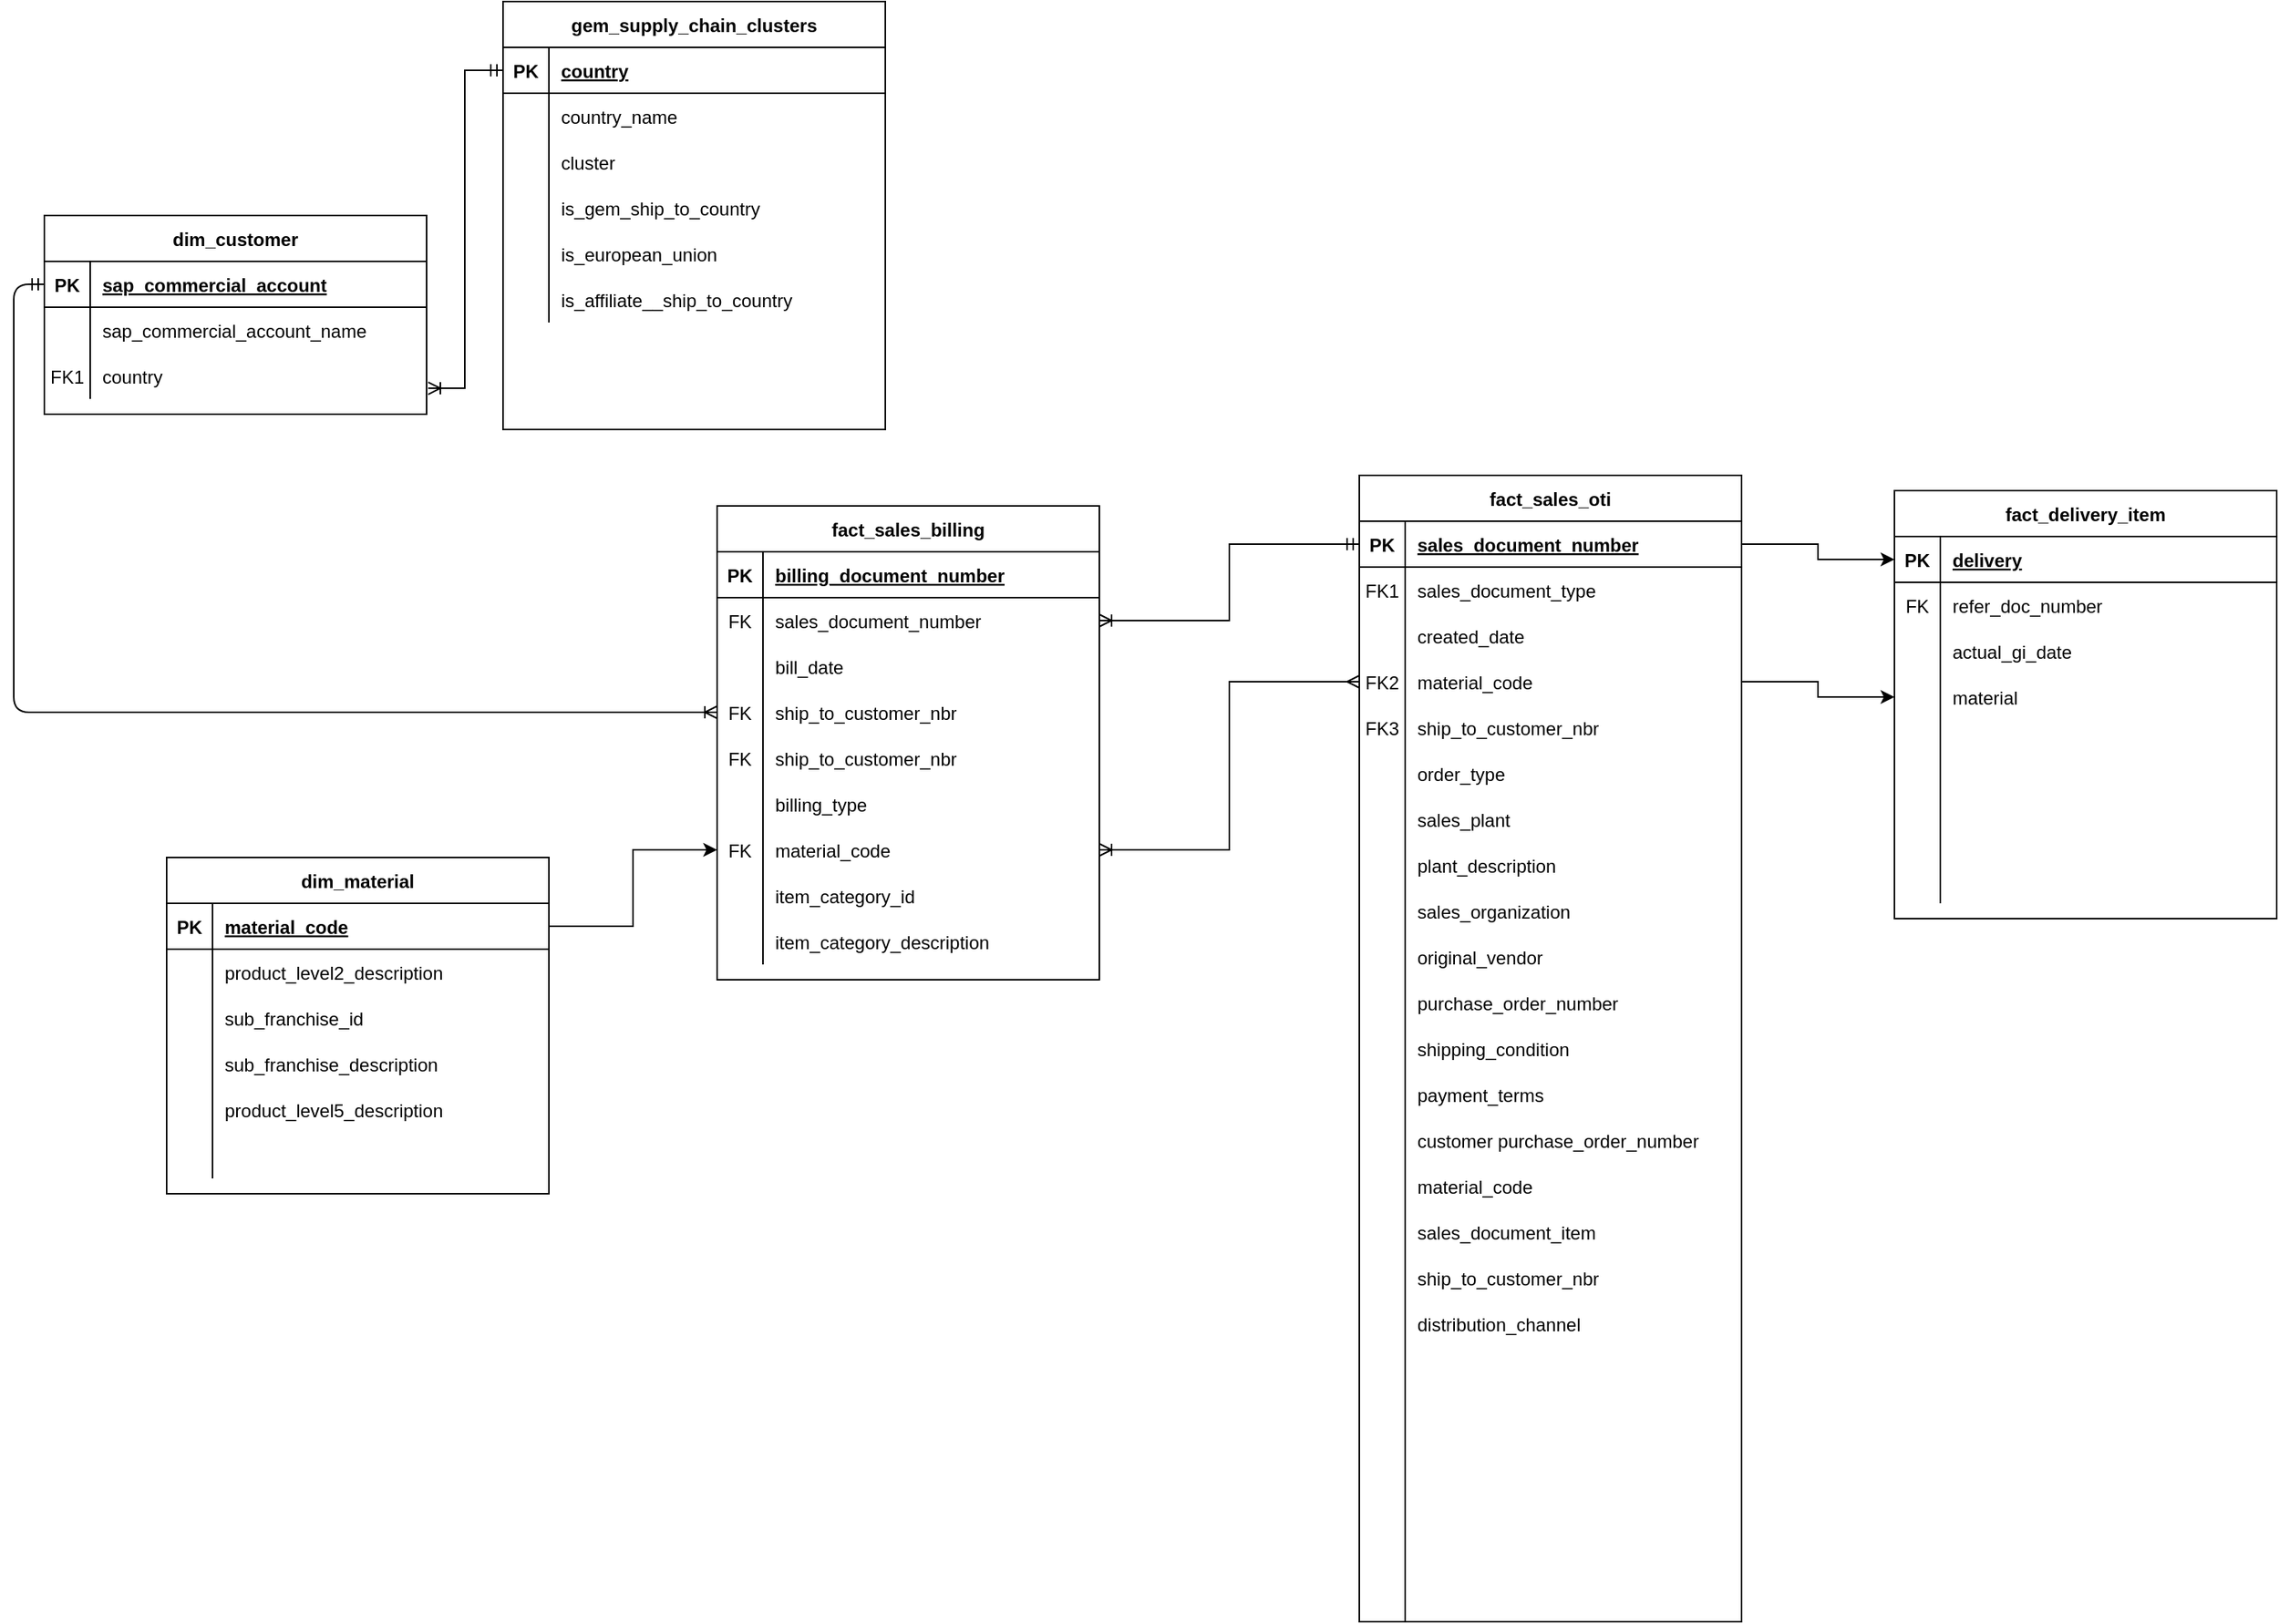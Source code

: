 <mxfile version="24.7.13">
  <diagram id="R2lEEEUBdFMjLlhIrx00" name="Page-1">
    <mxGraphModel dx="1114" dy="725" grid="1" gridSize="10" guides="1" tooltips="1" connect="1" arrows="1" fold="1" page="1" pageScale="1" pageWidth="850" pageHeight="1100" math="0" shadow="0" extFonts="Permanent Marker^https://fonts.googleapis.com/css?family=Permanent+Marker">
      <root>
        <mxCell id="0" />
        <mxCell id="1" parent="0" />
        <mxCell id="C-vyLk0tnHw3VtMMgP7b-2" value="dim_customer" style="shape=table;startSize=30;container=1;collapsible=1;childLayout=tableLayout;fixedRows=1;rowLines=0;fontStyle=1;align=center;resizeLast=1;" parent="1" vertex="1">
          <mxGeometry x="60" y="300" width="250" height="130" as="geometry" />
        </mxCell>
        <mxCell id="C-vyLk0tnHw3VtMMgP7b-3" value="" style="shape=partialRectangle;collapsible=0;dropTarget=0;pointerEvents=0;fillColor=none;points=[[0,0.5],[1,0.5]];portConstraint=eastwest;top=0;left=0;right=0;bottom=1;" parent="C-vyLk0tnHw3VtMMgP7b-2" vertex="1">
          <mxGeometry y="30" width="250" height="30" as="geometry" />
        </mxCell>
        <mxCell id="C-vyLk0tnHw3VtMMgP7b-4" value="PK" style="shape=partialRectangle;overflow=hidden;connectable=0;fillColor=none;top=0;left=0;bottom=0;right=0;fontStyle=1;" parent="C-vyLk0tnHw3VtMMgP7b-3" vertex="1">
          <mxGeometry width="30" height="30" as="geometry">
            <mxRectangle width="30" height="30" as="alternateBounds" />
          </mxGeometry>
        </mxCell>
        <mxCell id="C-vyLk0tnHw3VtMMgP7b-5" value="sap_commercial_account" style="shape=partialRectangle;overflow=hidden;connectable=0;fillColor=none;top=0;left=0;bottom=0;right=0;align=left;spacingLeft=6;fontStyle=5;" parent="C-vyLk0tnHw3VtMMgP7b-3" vertex="1">
          <mxGeometry x="30" width="220" height="30" as="geometry">
            <mxRectangle width="220" height="30" as="alternateBounds" />
          </mxGeometry>
        </mxCell>
        <mxCell id="C-vyLk0tnHw3VtMMgP7b-6" value="" style="shape=partialRectangle;collapsible=0;dropTarget=0;pointerEvents=0;fillColor=none;points=[[0,0.5],[1,0.5]];portConstraint=eastwest;top=0;left=0;right=0;bottom=0;" parent="C-vyLk0tnHw3VtMMgP7b-2" vertex="1">
          <mxGeometry y="60" width="250" height="30" as="geometry" />
        </mxCell>
        <mxCell id="C-vyLk0tnHw3VtMMgP7b-7" value="" style="shape=partialRectangle;overflow=hidden;connectable=0;fillColor=none;top=0;left=0;bottom=0;right=0;" parent="C-vyLk0tnHw3VtMMgP7b-6" vertex="1">
          <mxGeometry width="30" height="30" as="geometry">
            <mxRectangle width="30" height="30" as="alternateBounds" />
          </mxGeometry>
        </mxCell>
        <mxCell id="C-vyLk0tnHw3VtMMgP7b-8" value="sap_commercial_account_name" style="shape=partialRectangle;overflow=hidden;connectable=0;fillColor=none;top=0;left=0;bottom=0;right=0;align=left;spacingLeft=6;" parent="C-vyLk0tnHw3VtMMgP7b-6" vertex="1">
          <mxGeometry x="30" width="220" height="30" as="geometry">
            <mxRectangle width="220" height="30" as="alternateBounds" />
          </mxGeometry>
        </mxCell>
        <mxCell id="C-vyLk0tnHw3VtMMgP7b-9" value="" style="shape=partialRectangle;collapsible=0;dropTarget=0;pointerEvents=0;fillColor=none;points=[[0,0.5],[1,0.5]];portConstraint=eastwest;top=0;left=0;right=0;bottom=0;" parent="C-vyLk0tnHw3VtMMgP7b-2" vertex="1">
          <mxGeometry y="90" width="250" height="30" as="geometry" />
        </mxCell>
        <mxCell id="C-vyLk0tnHw3VtMMgP7b-10" value="FK1" style="shape=partialRectangle;overflow=hidden;connectable=0;fillColor=none;top=0;left=0;bottom=0;right=0;" parent="C-vyLk0tnHw3VtMMgP7b-9" vertex="1">
          <mxGeometry width="30" height="30" as="geometry">
            <mxRectangle width="30" height="30" as="alternateBounds" />
          </mxGeometry>
        </mxCell>
        <mxCell id="C-vyLk0tnHw3VtMMgP7b-11" value="country" style="shape=partialRectangle;overflow=hidden;connectable=0;fillColor=none;top=0;left=0;bottom=0;right=0;align=left;spacingLeft=6;" parent="C-vyLk0tnHw3VtMMgP7b-9" vertex="1">
          <mxGeometry x="30" width="220" height="30" as="geometry">
            <mxRectangle width="220" height="30" as="alternateBounds" />
          </mxGeometry>
        </mxCell>
        <mxCell id="C-vyLk0tnHw3VtMMgP7b-23" value="gem_supply_chain_clusters" style="shape=table;startSize=30;container=1;collapsible=1;childLayout=tableLayout;fixedRows=1;rowLines=0;fontStyle=1;align=center;resizeLast=1;" parent="1" vertex="1">
          <mxGeometry x="360" y="160" width="250" height="280" as="geometry" />
        </mxCell>
        <mxCell id="C-vyLk0tnHw3VtMMgP7b-24" value="" style="shape=partialRectangle;collapsible=0;dropTarget=0;pointerEvents=0;fillColor=none;points=[[0,0.5],[1,0.5]];portConstraint=eastwest;top=0;left=0;right=0;bottom=1;" parent="C-vyLk0tnHw3VtMMgP7b-23" vertex="1">
          <mxGeometry y="30" width="250" height="30" as="geometry" />
        </mxCell>
        <mxCell id="C-vyLk0tnHw3VtMMgP7b-25" value="PK" style="shape=partialRectangle;overflow=hidden;connectable=0;fillColor=none;top=0;left=0;bottom=0;right=0;fontStyle=1;" parent="C-vyLk0tnHw3VtMMgP7b-24" vertex="1">
          <mxGeometry width="30" height="30" as="geometry">
            <mxRectangle width="30" height="30" as="alternateBounds" />
          </mxGeometry>
        </mxCell>
        <mxCell id="C-vyLk0tnHw3VtMMgP7b-26" value="country" style="shape=partialRectangle;overflow=hidden;connectable=0;fillColor=none;top=0;left=0;bottom=0;right=0;align=left;spacingLeft=6;fontStyle=5;" parent="C-vyLk0tnHw3VtMMgP7b-24" vertex="1">
          <mxGeometry x="30" width="220" height="30" as="geometry">
            <mxRectangle width="220" height="30" as="alternateBounds" />
          </mxGeometry>
        </mxCell>
        <mxCell id="C-vyLk0tnHw3VtMMgP7b-27" value="" style="shape=partialRectangle;collapsible=0;dropTarget=0;pointerEvents=0;fillColor=none;points=[[0,0.5],[1,0.5]];portConstraint=eastwest;top=0;left=0;right=0;bottom=0;" parent="C-vyLk0tnHw3VtMMgP7b-23" vertex="1">
          <mxGeometry y="60" width="250" height="30" as="geometry" />
        </mxCell>
        <mxCell id="C-vyLk0tnHw3VtMMgP7b-28" value="" style="shape=partialRectangle;overflow=hidden;connectable=0;fillColor=none;top=0;left=0;bottom=0;right=0;" parent="C-vyLk0tnHw3VtMMgP7b-27" vertex="1">
          <mxGeometry width="30" height="30" as="geometry">
            <mxRectangle width="30" height="30" as="alternateBounds" />
          </mxGeometry>
        </mxCell>
        <mxCell id="C-vyLk0tnHw3VtMMgP7b-29" value="country_name" style="shape=partialRectangle;overflow=hidden;connectable=0;fillColor=none;top=0;left=0;bottom=0;right=0;align=left;spacingLeft=6;" parent="C-vyLk0tnHw3VtMMgP7b-27" vertex="1">
          <mxGeometry x="30" width="220" height="30" as="geometry">
            <mxRectangle width="220" height="30" as="alternateBounds" />
          </mxGeometry>
        </mxCell>
        <mxCell id="rkEQ11tbGj7h7mq9xCQi-39" value="" style="shape=partialRectangle;collapsible=0;dropTarget=0;pointerEvents=0;fillColor=none;points=[[0,0.5],[1,0.5]];portConstraint=eastwest;top=0;left=0;right=0;bottom=0;" parent="C-vyLk0tnHw3VtMMgP7b-23" vertex="1">
          <mxGeometry y="90" width="250" height="30" as="geometry" />
        </mxCell>
        <mxCell id="rkEQ11tbGj7h7mq9xCQi-40" value="" style="shape=partialRectangle;overflow=hidden;connectable=0;fillColor=none;top=0;left=0;bottom=0;right=0;" parent="rkEQ11tbGj7h7mq9xCQi-39" vertex="1">
          <mxGeometry width="30" height="30" as="geometry">
            <mxRectangle width="30" height="30" as="alternateBounds" />
          </mxGeometry>
        </mxCell>
        <mxCell id="rkEQ11tbGj7h7mq9xCQi-41" value="cluster" style="shape=partialRectangle;overflow=hidden;connectable=0;fillColor=none;top=0;left=0;bottom=0;right=0;align=left;spacingLeft=6;" parent="rkEQ11tbGj7h7mq9xCQi-39" vertex="1">
          <mxGeometry x="30" width="220" height="30" as="geometry">
            <mxRectangle width="220" height="30" as="alternateBounds" />
          </mxGeometry>
        </mxCell>
        <mxCell id="rkEQ11tbGj7h7mq9xCQi-42" value="" style="shape=partialRectangle;collapsible=0;dropTarget=0;pointerEvents=0;fillColor=none;points=[[0,0.5],[1,0.5]];portConstraint=eastwest;top=0;left=0;right=0;bottom=0;" parent="C-vyLk0tnHw3VtMMgP7b-23" vertex="1">
          <mxGeometry y="120" width="250" height="30" as="geometry" />
        </mxCell>
        <mxCell id="rkEQ11tbGj7h7mq9xCQi-43" value="" style="shape=partialRectangle;overflow=hidden;connectable=0;fillColor=none;top=0;left=0;bottom=0;right=0;" parent="rkEQ11tbGj7h7mq9xCQi-42" vertex="1">
          <mxGeometry width="30" height="30" as="geometry">
            <mxRectangle width="30" height="30" as="alternateBounds" />
          </mxGeometry>
        </mxCell>
        <mxCell id="rkEQ11tbGj7h7mq9xCQi-44" value="is_gem_ship_to_country" style="shape=partialRectangle;overflow=hidden;connectable=0;fillColor=none;top=0;left=0;bottom=0;right=0;align=left;spacingLeft=6;" parent="rkEQ11tbGj7h7mq9xCQi-42" vertex="1">
          <mxGeometry x="30" width="220" height="30" as="geometry">
            <mxRectangle width="220" height="30" as="alternateBounds" />
          </mxGeometry>
        </mxCell>
        <mxCell id="rkEQ11tbGj7h7mq9xCQi-59" value="" style="shape=partialRectangle;collapsible=0;dropTarget=0;pointerEvents=0;fillColor=none;points=[[0,0.5],[1,0.5]];portConstraint=eastwest;top=0;left=0;right=0;bottom=0;" parent="C-vyLk0tnHw3VtMMgP7b-23" vertex="1">
          <mxGeometry y="150" width="250" height="30" as="geometry" />
        </mxCell>
        <mxCell id="rkEQ11tbGj7h7mq9xCQi-60" value="" style="shape=partialRectangle;overflow=hidden;connectable=0;fillColor=none;top=0;left=0;bottom=0;right=0;" parent="rkEQ11tbGj7h7mq9xCQi-59" vertex="1">
          <mxGeometry width="30" height="30" as="geometry">
            <mxRectangle width="30" height="30" as="alternateBounds" />
          </mxGeometry>
        </mxCell>
        <mxCell id="rkEQ11tbGj7h7mq9xCQi-61" value="is_european_union" style="shape=partialRectangle;overflow=hidden;connectable=0;fillColor=none;top=0;left=0;bottom=0;right=0;align=left;spacingLeft=6;" parent="rkEQ11tbGj7h7mq9xCQi-59" vertex="1">
          <mxGeometry x="30" width="220" height="30" as="geometry">
            <mxRectangle width="220" height="30" as="alternateBounds" />
          </mxGeometry>
        </mxCell>
        <mxCell id="rkEQ11tbGj7h7mq9xCQi-62" value="" style="shape=partialRectangle;collapsible=0;dropTarget=0;pointerEvents=0;fillColor=none;points=[[0,0.5],[1,0.5]];portConstraint=eastwest;top=0;left=0;right=0;bottom=0;" parent="C-vyLk0tnHw3VtMMgP7b-23" vertex="1">
          <mxGeometry y="180" width="250" height="30" as="geometry" />
        </mxCell>
        <mxCell id="rkEQ11tbGj7h7mq9xCQi-63" value="" style="shape=partialRectangle;overflow=hidden;connectable=0;fillColor=none;top=0;left=0;bottom=0;right=0;" parent="rkEQ11tbGj7h7mq9xCQi-62" vertex="1">
          <mxGeometry width="30" height="30" as="geometry">
            <mxRectangle width="30" height="30" as="alternateBounds" />
          </mxGeometry>
        </mxCell>
        <mxCell id="rkEQ11tbGj7h7mq9xCQi-64" value="is_affiliate__ship_to_country" style="shape=partialRectangle;overflow=hidden;connectable=0;fillColor=none;top=0;left=0;bottom=0;right=0;align=left;spacingLeft=6;" parent="rkEQ11tbGj7h7mq9xCQi-62" vertex="1">
          <mxGeometry x="30" width="220" height="30" as="geometry">
            <mxRectangle width="220" height="30" as="alternateBounds" />
          </mxGeometry>
        </mxCell>
        <mxCell id="rkEQ11tbGj7h7mq9xCQi-9" value="fact_sales_oti" style="shape=table;startSize=30;container=1;collapsible=1;childLayout=tableLayout;fixedRows=1;rowLines=0;fontStyle=1;align=center;resizeLast=1;" parent="1" vertex="1">
          <mxGeometry x="920" y="470" width="250" height="750" as="geometry" />
        </mxCell>
        <mxCell id="rkEQ11tbGj7h7mq9xCQi-10" value="" style="shape=partialRectangle;collapsible=0;dropTarget=0;pointerEvents=0;fillColor=none;points=[[0,0.5],[1,0.5]];portConstraint=eastwest;top=0;left=0;right=0;bottom=1;" parent="rkEQ11tbGj7h7mq9xCQi-9" vertex="1">
          <mxGeometry y="30" width="250" height="30" as="geometry" />
        </mxCell>
        <mxCell id="rkEQ11tbGj7h7mq9xCQi-11" value="PK" style="shape=partialRectangle;overflow=hidden;connectable=0;fillColor=none;top=0;left=0;bottom=0;right=0;fontStyle=1;" parent="rkEQ11tbGj7h7mq9xCQi-10" vertex="1">
          <mxGeometry width="30" height="30" as="geometry">
            <mxRectangle width="30" height="30" as="alternateBounds" />
          </mxGeometry>
        </mxCell>
        <mxCell id="rkEQ11tbGj7h7mq9xCQi-12" value="sales_document_number" style="shape=partialRectangle;overflow=hidden;connectable=0;fillColor=none;top=0;left=0;bottom=0;right=0;align=left;spacingLeft=6;fontStyle=5;" parent="rkEQ11tbGj7h7mq9xCQi-10" vertex="1">
          <mxGeometry x="30" width="220" height="30" as="geometry">
            <mxRectangle width="220" height="30" as="alternateBounds" />
          </mxGeometry>
        </mxCell>
        <mxCell id="rkEQ11tbGj7h7mq9xCQi-256" value="" style="shape=partialRectangle;collapsible=0;dropTarget=0;pointerEvents=0;fillColor=none;points=[[0,0.5],[1,0.5]];portConstraint=eastwest;top=0;left=0;right=0;bottom=0;" parent="rkEQ11tbGj7h7mq9xCQi-9" vertex="1">
          <mxGeometry y="60" width="250" height="30" as="geometry" />
        </mxCell>
        <mxCell id="rkEQ11tbGj7h7mq9xCQi-257" value="FK1" style="shape=partialRectangle;overflow=hidden;connectable=0;fillColor=none;top=0;left=0;bottom=0;right=0;" parent="rkEQ11tbGj7h7mq9xCQi-256" vertex="1">
          <mxGeometry width="30" height="30" as="geometry">
            <mxRectangle width="30" height="30" as="alternateBounds" />
          </mxGeometry>
        </mxCell>
        <mxCell id="rkEQ11tbGj7h7mq9xCQi-258" value="sales_document_type" style="shape=partialRectangle;overflow=hidden;connectable=0;fillColor=none;top=0;left=0;bottom=0;right=0;align=left;spacingLeft=6;" parent="rkEQ11tbGj7h7mq9xCQi-256" vertex="1">
          <mxGeometry x="30" width="220" height="30" as="geometry">
            <mxRectangle width="220" height="30" as="alternateBounds" />
          </mxGeometry>
        </mxCell>
        <mxCell id="rkEQ11tbGj7h7mq9xCQi-259" value="" style="shape=partialRectangle;collapsible=0;dropTarget=0;pointerEvents=0;fillColor=none;points=[[0,0.5],[1,0.5]];portConstraint=eastwest;top=0;left=0;right=0;bottom=0;" parent="rkEQ11tbGj7h7mq9xCQi-9" vertex="1">
          <mxGeometry y="90" width="250" height="30" as="geometry" />
        </mxCell>
        <mxCell id="rkEQ11tbGj7h7mq9xCQi-260" value="" style="shape=partialRectangle;overflow=hidden;connectable=0;fillColor=none;top=0;left=0;bottom=0;right=0;" parent="rkEQ11tbGj7h7mq9xCQi-259" vertex="1">
          <mxGeometry width="30" height="30" as="geometry">
            <mxRectangle width="30" height="30" as="alternateBounds" />
          </mxGeometry>
        </mxCell>
        <mxCell id="rkEQ11tbGj7h7mq9xCQi-261" value="created_date" style="shape=partialRectangle;overflow=hidden;connectable=0;fillColor=none;top=0;left=0;bottom=0;right=0;align=left;spacingLeft=6;" parent="rkEQ11tbGj7h7mq9xCQi-259" vertex="1">
          <mxGeometry x="30" width="220" height="30" as="geometry">
            <mxRectangle width="220" height="30" as="alternateBounds" />
          </mxGeometry>
        </mxCell>
        <mxCell id="rkEQ11tbGj7h7mq9xCQi-145" value="" style="shape=partialRectangle;collapsible=0;dropTarget=0;pointerEvents=0;fillColor=none;points=[[0,0.5],[1,0.5]];portConstraint=eastwest;top=0;left=0;right=0;bottom=0;" parent="rkEQ11tbGj7h7mq9xCQi-9" vertex="1">
          <mxGeometry y="120" width="250" height="30" as="geometry" />
        </mxCell>
        <mxCell id="rkEQ11tbGj7h7mq9xCQi-146" value="FK2" style="shape=partialRectangle;overflow=hidden;connectable=0;fillColor=none;top=0;left=0;bottom=0;right=0;" parent="rkEQ11tbGj7h7mq9xCQi-145" vertex="1">
          <mxGeometry width="30" height="30" as="geometry">
            <mxRectangle width="30" height="30" as="alternateBounds" />
          </mxGeometry>
        </mxCell>
        <mxCell id="rkEQ11tbGj7h7mq9xCQi-147" value="material_code" style="shape=partialRectangle;overflow=hidden;connectable=0;fillColor=none;top=0;left=0;bottom=0;right=0;align=left;spacingLeft=6;" parent="rkEQ11tbGj7h7mq9xCQi-145" vertex="1">
          <mxGeometry x="30" width="220" height="30" as="geometry">
            <mxRectangle width="220" height="30" as="alternateBounds" />
          </mxGeometry>
        </mxCell>
        <mxCell id="rkEQ11tbGj7h7mq9xCQi-262" value="" style="shape=partialRectangle;collapsible=0;dropTarget=0;pointerEvents=0;fillColor=none;points=[[0,0.5],[1,0.5]];portConstraint=eastwest;top=0;left=0;right=0;bottom=0;" parent="rkEQ11tbGj7h7mq9xCQi-9" vertex="1">
          <mxGeometry y="150" width="250" height="30" as="geometry" />
        </mxCell>
        <mxCell id="rkEQ11tbGj7h7mq9xCQi-263" value="FK3" style="shape=partialRectangle;overflow=hidden;connectable=0;fillColor=none;top=0;left=0;bottom=0;right=0;" parent="rkEQ11tbGj7h7mq9xCQi-262" vertex="1">
          <mxGeometry width="30" height="30" as="geometry">
            <mxRectangle width="30" height="30" as="alternateBounds" />
          </mxGeometry>
        </mxCell>
        <mxCell id="rkEQ11tbGj7h7mq9xCQi-264" value="ship_to_customer_nbr" style="shape=partialRectangle;overflow=hidden;connectable=0;fillColor=none;top=0;left=0;bottom=0;right=0;align=left;spacingLeft=6;" parent="rkEQ11tbGj7h7mq9xCQi-262" vertex="1">
          <mxGeometry x="30" width="220" height="30" as="geometry">
            <mxRectangle width="220" height="30" as="alternateBounds" />
          </mxGeometry>
        </mxCell>
        <mxCell id="rkEQ11tbGj7h7mq9xCQi-109" value="" style="shape=partialRectangle;collapsible=0;dropTarget=0;pointerEvents=0;fillColor=none;points=[[0,0.5],[1,0.5]];portConstraint=eastwest;top=0;left=0;right=0;bottom=0;" parent="rkEQ11tbGj7h7mq9xCQi-9" vertex="1">
          <mxGeometry y="180" width="250" height="30" as="geometry" />
        </mxCell>
        <mxCell id="rkEQ11tbGj7h7mq9xCQi-110" value="" style="shape=partialRectangle;overflow=hidden;connectable=0;fillColor=none;top=0;left=0;bottom=0;right=0;" parent="rkEQ11tbGj7h7mq9xCQi-109" vertex="1">
          <mxGeometry width="30" height="30" as="geometry">
            <mxRectangle width="30" height="30" as="alternateBounds" />
          </mxGeometry>
        </mxCell>
        <mxCell id="rkEQ11tbGj7h7mq9xCQi-111" value="order_type" style="shape=partialRectangle;overflow=hidden;connectable=0;fillColor=none;top=0;left=0;bottom=0;right=0;align=left;spacingLeft=6;" parent="rkEQ11tbGj7h7mq9xCQi-109" vertex="1">
          <mxGeometry x="30" width="220" height="30" as="geometry">
            <mxRectangle width="220" height="30" as="alternateBounds" />
          </mxGeometry>
        </mxCell>
        <mxCell id="rkEQ11tbGj7h7mq9xCQi-265" value="" style="shape=partialRectangle;collapsible=0;dropTarget=0;pointerEvents=0;fillColor=none;points=[[0,0.5],[1,0.5]];portConstraint=eastwest;top=0;left=0;right=0;bottom=0;" parent="rkEQ11tbGj7h7mq9xCQi-9" vertex="1">
          <mxGeometry y="210" width="250" height="30" as="geometry" />
        </mxCell>
        <mxCell id="rkEQ11tbGj7h7mq9xCQi-266" value="" style="shape=partialRectangle;overflow=hidden;connectable=0;fillColor=none;top=0;left=0;bottom=0;right=0;" parent="rkEQ11tbGj7h7mq9xCQi-265" vertex="1">
          <mxGeometry width="30" height="30" as="geometry">
            <mxRectangle width="30" height="30" as="alternateBounds" />
          </mxGeometry>
        </mxCell>
        <mxCell id="rkEQ11tbGj7h7mq9xCQi-267" value="sales_plant" style="shape=partialRectangle;overflow=hidden;connectable=0;fillColor=none;top=0;left=0;bottom=0;right=0;align=left;spacingLeft=6;" parent="rkEQ11tbGj7h7mq9xCQi-265" vertex="1">
          <mxGeometry x="30" width="220" height="30" as="geometry">
            <mxRectangle width="220" height="30" as="alternateBounds" />
          </mxGeometry>
        </mxCell>
        <mxCell id="rkEQ11tbGj7h7mq9xCQi-268" value="" style="shape=partialRectangle;collapsible=0;dropTarget=0;pointerEvents=0;fillColor=none;points=[[0,0.5],[1,0.5]];portConstraint=eastwest;top=0;left=0;right=0;bottom=0;" parent="rkEQ11tbGj7h7mq9xCQi-9" vertex="1">
          <mxGeometry y="240" width="250" height="30" as="geometry" />
        </mxCell>
        <mxCell id="rkEQ11tbGj7h7mq9xCQi-269" value="" style="shape=partialRectangle;overflow=hidden;connectable=0;fillColor=none;top=0;left=0;bottom=0;right=0;" parent="rkEQ11tbGj7h7mq9xCQi-268" vertex="1">
          <mxGeometry width="30" height="30" as="geometry">
            <mxRectangle width="30" height="30" as="alternateBounds" />
          </mxGeometry>
        </mxCell>
        <mxCell id="rkEQ11tbGj7h7mq9xCQi-270" value="plant_description" style="shape=partialRectangle;overflow=hidden;connectable=0;fillColor=none;top=0;left=0;bottom=0;right=0;align=left;spacingLeft=6;" parent="rkEQ11tbGj7h7mq9xCQi-268" vertex="1">
          <mxGeometry x="30" width="220" height="30" as="geometry">
            <mxRectangle width="220" height="30" as="alternateBounds" />
          </mxGeometry>
        </mxCell>
        <mxCell id="rkEQ11tbGj7h7mq9xCQi-271" value="" style="shape=partialRectangle;collapsible=0;dropTarget=0;pointerEvents=0;fillColor=none;points=[[0,0.5],[1,0.5]];portConstraint=eastwest;top=0;left=0;right=0;bottom=0;" parent="rkEQ11tbGj7h7mq9xCQi-9" vertex="1">
          <mxGeometry y="270" width="250" height="30" as="geometry" />
        </mxCell>
        <mxCell id="rkEQ11tbGj7h7mq9xCQi-272" value="" style="shape=partialRectangle;overflow=hidden;connectable=0;fillColor=none;top=0;left=0;bottom=0;right=0;" parent="rkEQ11tbGj7h7mq9xCQi-271" vertex="1">
          <mxGeometry width="30" height="30" as="geometry">
            <mxRectangle width="30" height="30" as="alternateBounds" />
          </mxGeometry>
        </mxCell>
        <mxCell id="rkEQ11tbGj7h7mq9xCQi-273" value="sales_organization" style="shape=partialRectangle;overflow=hidden;connectable=0;fillColor=none;top=0;left=0;bottom=0;right=0;align=left;spacingLeft=6;" parent="rkEQ11tbGj7h7mq9xCQi-271" vertex="1">
          <mxGeometry x="30" width="220" height="30" as="geometry">
            <mxRectangle width="220" height="30" as="alternateBounds" />
          </mxGeometry>
        </mxCell>
        <mxCell id="rkEQ11tbGj7h7mq9xCQi-13" value="" style="shape=partialRectangle;collapsible=0;dropTarget=0;pointerEvents=0;fillColor=none;points=[[0,0.5],[1,0.5]];portConstraint=eastwest;top=0;left=0;right=0;bottom=0;" parent="rkEQ11tbGj7h7mq9xCQi-9" vertex="1">
          <mxGeometry y="300" width="250" height="30" as="geometry" />
        </mxCell>
        <mxCell id="rkEQ11tbGj7h7mq9xCQi-14" value="" style="shape=partialRectangle;overflow=hidden;connectable=0;fillColor=none;top=0;left=0;bottom=0;right=0;" parent="rkEQ11tbGj7h7mq9xCQi-13" vertex="1">
          <mxGeometry width="30" height="30" as="geometry">
            <mxRectangle width="30" height="30" as="alternateBounds" />
          </mxGeometry>
        </mxCell>
        <mxCell id="rkEQ11tbGj7h7mq9xCQi-15" value="original_vendor" style="shape=partialRectangle;overflow=hidden;connectable=0;fillColor=none;top=0;left=0;bottom=0;right=0;align=left;spacingLeft=6;" parent="rkEQ11tbGj7h7mq9xCQi-13" vertex="1">
          <mxGeometry x="30" width="220" height="30" as="geometry">
            <mxRectangle width="220" height="30" as="alternateBounds" />
          </mxGeometry>
        </mxCell>
        <mxCell id="rkEQ11tbGj7h7mq9xCQi-121" value="" style="shape=partialRectangle;collapsible=0;dropTarget=0;pointerEvents=0;fillColor=none;points=[[0,0.5],[1,0.5]];portConstraint=eastwest;top=0;left=0;right=0;bottom=0;" parent="rkEQ11tbGj7h7mq9xCQi-9" vertex="1">
          <mxGeometry y="330" width="250" height="30" as="geometry" />
        </mxCell>
        <mxCell id="rkEQ11tbGj7h7mq9xCQi-122" value="" style="shape=partialRectangle;overflow=hidden;connectable=0;fillColor=none;top=0;left=0;bottom=0;right=0;" parent="rkEQ11tbGj7h7mq9xCQi-121" vertex="1">
          <mxGeometry width="30" height="30" as="geometry">
            <mxRectangle width="30" height="30" as="alternateBounds" />
          </mxGeometry>
        </mxCell>
        <mxCell id="rkEQ11tbGj7h7mq9xCQi-123" value="purchase_order_number" style="shape=partialRectangle;overflow=hidden;connectable=0;fillColor=none;top=0;left=0;bottom=0;right=0;align=left;spacingLeft=6;" parent="rkEQ11tbGj7h7mq9xCQi-121" vertex="1">
          <mxGeometry x="30" width="220" height="30" as="geometry">
            <mxRectangle width="220" height="30" as="alternateBounds" />
          </mxGeometry>
        </mxCell>
        <mxCell id="rkEQ11tbGj7h7mq9xCQi-154" value="" style="shape=partialRectangle;collapsible=0;dropTarget=0;pointerEvents=0;fillColor=none;points=[[0,0.5],[1,0.5]];portConstraint=eastwest;top=0;left=0;right=0;bottom=0;" parent="rkEQ11tbGj7h7mq9xCQi-9" vertex="1">
          <mxGeometry y="360" width="250" height="30" as="geometry" />
        </mxCell>
        <mxCell id="rkEQ11tbGj7h7mq9xCQi-155" value="" style="shape=partialRectangle;overflow=hidden;connectable=0;fillColor=none;top=0;left=0;bottom=0;right=0;" parent="rkEQ11tbGj7h7mq9xCQi-154" vertex="1">
          <mxGeometry width="30" height="30" as="geometry">
            <mxRectangle width="30" height="30" as="alternateBounds" />
          </mxGeometry>
        </mxCell>
        <mxCell id="rkEQ11tbGj7h7mq9xCQi-156" value="shipping_condition" style="shape=partialRectangle;overflow=hidden;connectable=0;fillColor=none;top=0;left=0;bottom=0;right=0;align=left;spacingLeft=6;" parent="rkEQ11tbGj7h7mq9xCQi-154" vertex="1">
          <mxGeometry x="30" width="220" height="30" as="geometry">
            <mxRectangle width="220" height="30" as="alternateBounds" />
          </mxGeometry>
        </mxCell>
        <mxCell id="rkEQ11tbGj7h7mq9xCQi-124" value="" style="shape=partialRectangle;collapsible=0;dropTarget=0;pointerEvents=0;fillColor=none;points=[[0,0.5],[1,0.5]];portConstraint=eastwest;top=0;left=0;right=0;bottom=0;" parent="rkEQ11tbGj7h7mq9xCQi-9" vertex="1">
          <mxGeometry y="390" width="250" height="30" as="geometry" />
        </mxCell>
        <mxCell id="rkEQ11tbGj7h7mq9xCQi-125" value="" style="shape=partialRectangle;overflow=hidden;connectable=0;fillColor=none;top=0;left=0;bottom=0;right=0;" parent="rkEQ11tbGj7h7mq9xCQi-124" vertex="1">
          <mxGeometry width="30" height="30" as="geometry">
            <mxRectangle width="30" height="30" as="alternateBounds" />
          </mxGeometry>
        </mxCell>
        <mxCell id="rkEQ11tbGj7h7mq9xCQi-126" value="payment_terms" style="shape=partialRectangle;overflow=hidden;connectable=0;fillColor=none;top=0;left=0;bottom=0;right=0;align=left;spacingLeft=6;" parent="rkEQ11tbGj7h7mq9xCQi-124" vertex="1">
          <mxGeometry x="30" width="220" height="30" as="geometry">
            <mxRectangle width="220" height="30" as="alternateBounds" />
          </mxGeometry>
        </mxCell>
        <mxCell id="rkEQ11tbGj7h7mq9xCQi-133" value="" style="shape=partialRectangle;collapsible=0;dropTarget=0;pointerEvents=0;fillColor=none;points=[[0,0.5],[1,0.5]];portConstraint=eastwest;top=0;left=0;right=0;bottom=0;" parent="rkEQ11tbGj7h7mq9xCQi-9" vertex="1">
          <mxGeometry y="420" width="250" height="30" as="geometry" />
        </mxCell>
        <mxCell id="rkEQ11tbGj7h7mq9xCQi-134" value="" style="shape=partialRectangle;overflow=hidden;connectable=0;fillColor=none;top=0;left=0;bottom=0;right=0;" parent="rkEQ11tbGj7h7mq9xCQi-133" vertex="1">
          <mxGeometry width="30" height="30" as="geometry">
            <mxRectangle width="30" height="30" as="alternateBounds" />
          </mxGeometry>
        </mxCell>
        <mxCell id="rkEQ11tbGj7h7mq9xCQi-135" value="customer purchase_order_number" style="shape=partialRectangle;overflow=hidden;connectable=0;fillColor=none;top=0;left=0;bottom=0;right=0;align=left;spacingLeft=6;" parent="rkEQ11tbGj7h7mq9xCQi-133" vertex="1">
          <mxGeometry x="30" width="220" height="30" as="geometry">
            <mxRectangle width="220" height="30" as="alternateBounds" />
          </mxGeometry>
        </mxCell>
        <mxCell id="rkEQ11tbGj7h7mq9xCQi-115" value="" style="shape=partialRectangle;collapsible=0;dropTarget=0;pointerEvents=0;fillColor=none;points=[[0,0.5],[1,0.5]];portConstraint=eastwest;top=0;left=0;right=0;bottom=0;" parent="rkEQ11tbGj7h7mq9xCQi-9" vertex="1">
          <mxGeometry y="450" width="250" height="30" as="geometry" />
        </mxCell>
        <mxCell id="rkEQ11tbGj7h7mq9xCQi-116" value="" style="shape=partialRectangle;overflow=hidden;connectable=0;fillColor=none;top=0;left=0;bottom=0;right=0;" parent="rkEQ11tbGj7h7mq9xCQi-115" vertex="1">
          <mxGeometry width="30" height="30" as="geometry">
            <mxRectangle width="30" height="30" as="alternateBounds" />
          </mxGeometry>
        </mxCell>
        <mxCell id="rkEQ11tbGj7h7mq9xCQi-117" value="material_code" style="shape=partialRectangle;overflow=hidden;connectable=0;fillColor=none;top=0;left=0;bottom=0;right=0;align=left;spacingLeft=6;" parent="rkEQ11tbGj7h7mq9xCQi-115" vertex="1">
          <mxGeometry x="30" width="220" height="30" as="geometry">
            <mxRectangle width="220" height="30" as="alternateBounds" />
          </mxGeometry>
        </mxCell>
        <mxCell id="rkEQ11tbGj7h7mq9xCQi-136" value="" style="shape=partialRectangle;collapsible=0;dropTarget=0;pointerEvents=0;fillColor=none;points=[[0,0.5],[1,0.5]];portConstraint=eastwest;top=0;left=0;right=0;bottom=0;" parent="rkEQ11tbGj7h7mq9xCQi-9" vertex="1">
          <mxGeometry y="480" width="250" height="30" as="geometry" />
        </mxCell>
        <mxCell id="rkEQ11tbGj7h7mq9xCQi-137" value="" style="shape=partialRectangle;overflow=hidden;connectable=0;fillColor=none;top=0;left=0;bottom=0;right=0;" parent="rkEQ11tbGj7h7mq9xCQi-136" vertex="1">
          <mxGeometry width="30" height="30" as="geometry">
            <mxRectangle width="30" height="30" as="alternateBounds" />
          </mxGeometry>
        </mxCell>
        <mxCell id="rkEQ11tbGj7h7mq9xCQi-138" value="sales_document_item" style="shape=partialRectangle;overflow=hidden;connectable=0;fillColor=none;top=0;left=0;bottom=0;right=0;align=left;spacingLeft=6;" parent="rkEQ11tbGj7h7mq9xCQi-136" vertex="1">
          <mxGeometry x="30" width="220" height="30" as="geometry">
            <mxRectangle width="220" height="30" as="alternateBounds" />
          </mxGeometry>
        </mxCell>
        <mxCell id="rkEQ11tbGj7h7mq9xCQi-130" value="" style="shape=partialRectangle;collapsible=0;dropTarget=0;pointerEvents=0;fillColor=none;points=[[0,0.5],[1,0.5]];portConstraint=eastwest;top=0;left=0;right=0;bottom=0;" parent="rkEQ11tbGj7h7mq9xCQi-9" vertex="1">
          <mxGeometry y="510" width="250" height="30" as="geometry" />
        </mxCell>
        <mxCell id="rkEQ11tbGj7h7mq9xCQi-131" value="" style="shape=partialRectangle;overflow=hidden;connectable=0;fillColor=none;top=0;left=0;bottom=0;right=0;" parent="rkEQ11tbGj7h7mq9xCQi-130" vertex="1">
          <mxGeometry width="30" height="30" as="geometry">
            <mxRectangle width="30" height="30" as="alternateBounds" />
          </mxGeometry>
        </mxCell>
        <mxCell id="rkEQ11tbGj7h7mq9xCQi-132" value="ship_to_customer_nbr" style="shape=partialRectangle;overflow=hidden;connectable=0;fillColor=none;top=0;left=0;bottom=0;right=0;align=left;spacingLeft=6;" parent="rkEQ11tbGj7h7mq9xCQi-130" vertex="1">
          <mxGeometry x="30" width="220" height="30" as="geometry">
            <mxRectangle width="220" height="30" as="alternateBounds" />
          </mxGeometry>
        </mxCell>
        <mxCell id="rkEQ11tbGj7h7mq9xCQi-118" value="" style="shape=partialRectangle;collapsible=0;dropTarget=0;pointerEvents=0;fillColor=none;points=[[0,0.5],[1,0.5]];portConstraint=eastwest;top=0;left=0;right=0;bottom=0;" parent="rkEQ11tbGj7h7mq9xCQi-9" vertex="1">
          <mxGeometry y="540" width="250" height="30" as="geometry" />
        </mxCell>
        <mxCell id="rkEQ11tbGj7h7mq9xCQi-119" value="" style="shape=partialRectangle;overflow=hidden;connectable=0;fillColor=none;top=0;left=0;bottom=0;right=0;" parent="rkEQ11tbGj7h7mq9xCQi-118" vertex="1">
          <mxGeometry width="30" height="30" as="geometry">
            <mxRectangle width="30" height="30" as="alternateBounds" />
          </mxGeometry>
        </mxCell>
        <mxCell id="rkEQ11tbGj7h7mq9xCQi-120" value="distribution_channel" style="shape=partialRectangle;overflow=hidden;connectable=0;fillColor=none;top=0;left=0;bottom=0;right=0;align=left;spacingLeft=6;" parent="rkEQ11tbGj7h7mq9xCQi-118" vertex="1">
          <mxGeometry x="30" width="220" height="30" as="geometry">
            <mxRectangle width="220" height="30" as="alternateBounds" />
          </mxGeometry>
        </mxCell>
        <mxCell id="rkEQ11tbGj7h7mq9xCQi-112" value="" style="shape=partialRectangle;collapsible=0;dropTarget=0;pointerEvents=0;fillColor=none;points=[[0,0.5],[1,0.5]];portConstraint=eastwest;top=0;left=0;right=0;bottom=0;" parent="rkEQ11tbGj7h7mq9xCQi-9" vertex="1">
          <mxGeometry y="570" width="250" height="30" as="geometry" />
        </mxCell>
        <mxCell id="rkEQ11tbGj7h7mq9xCQi-113" value="" style="shape=partialRectangle;overflow=hidden;connectable=0;fillColor=none;top=0;left=0;bottom=0;right=0;" parent="rkEQ11tbGj7h7mq9xCQi-112" vertex="1">
          <mxGeometry width="30" height="30" as="geometry">
            <mxRectangle width="30" height="30" as="alternateBounds" />
          </mxGeometry>
        </mxCell>
        <mxCell id="rkEQ11tbGj7h7mq9xCQi-114" value="" style="shape=partialRectangle;overflow=hidden;connectable=0;fillColor=none;top=0;left=0;bottom=0;right=0;align=left;spacingLeft=6;" parent="rkEQ11tbGj7h7mq9xCQi-112" vertex="1">
          <mxGeometry x="30" width="220" height="30" as="geometry">
            <mxRectangle width="220" height="30" as="alternateBounds" />
          </mxGeometry>
        </mxCell>
        <mxCell id="rkEQ11tbGj7h7mq9xCQi-127" value="" style="shape=partialRectangle;collapsible=0;dropTarget=0;pointerEvents=0;fillColor=none;points=[[0,0.5],[1,0.5]];portConstraint=eastwest;top=0;left=0;right=0;bottom=0;" parent="rkEQ11tbGj7h7mq9xCQi-9" vertex="1">
          <mxGeometry y="600" width="250" height="30" as="geometry" />
        </mxCell>
        <mxCell id="rkEQ11tbGj7h7mq9xCQi-128" value="" style="shape=partialRectangle;overflow=hidden;connectable=0;fillColor=none;top=0;left=0;bottom=0;right=0;" parent="rkEQ11tbGj7h7mq9xCQi-127" vertex="1">
          <mxGeometry width="30" height="30" as="geometry">
            <mxRectangle width="30" height="30" as="alternateBounds" />
          </mxGeometry>
        </mxCell>
        <mxCell id="rkEQ11tbGj7h7mq9xCQi-129" value="" style="shape=partialRectangle;overflow=hidden;connectable=0;fillColor=none;top=0;left=0;bottom=0;right=0;align=left;spacingLeft=6;" parent="rkEQ11tbGj7h7mq9xCQi-127" vertex="1">
          <mxGeometry x="30" width="220" height="30" as="geometry">
            <mxRectangle width="220" height="30" as="alternateBounds" />
          </mxGeometry>
        </mxCell>
        <mxCell id="rkEQ11tbGj7h7mq9xCQi-151" value="" style="shape=partialRectangle;collapsible=0;dropTarget=0;pointerEvents=0;fillColor=none;points=[[0,0.5],[1,0.5]];portConstraint=eastwest;top=0;left=0;right=0;bottom=0;" parent="rkEQ11tbGj7h7mq9xCQi-9" vertex="1">
          <mxGeometry y="630" width="250" height="30" as="geometry" />
        </mxCell>
        <mxCell id="rkEQ11tbGj7h7mq9xCQi-152" value="" style="shape=partialRectangle;overflow=hidden;connectable=0;fillColor=none;top=0;left=0;bottom=0;right=0;" parent="rkEQ11tbGj7h7mq9xCQi-151" vertex="1">
          <mxGeometry width="30" height="30" as="geometry">
            <mxRectangle width="30" height="30" as="alternateBounds" />
          </mxGeometry>
        </mxCell>
        <mxCell id="rkEQ11tbGj7h7mq9xCQi-153" value="" style="shape=partialRectangle;overflow=hidden;connectable=0;fillColor=none;top=0;left=0;bottom=0;right=0;align=left;spacingLeft=6;" parent="rkEQ11tbGj7h7mq9xCQi-151" vertex="1">
          <mxGeometry x="30" width="220" height="30" as="geometry">
            <mxRectangle width="220" height="30" as="alternateBounds" />
          </mxGeometry>
        </mxCell>
        <mxCell id="rkEQ11tbGj7h7mq9xCQi-139" value="" style="shape=partialRectangle;collapsible=0;dropTarget=0;pointerEvents=0;fillColor=none;points=[[0,0.5],[1,0.5]];portConstraint=eastwest;top=0;left=0;right=0;bottom=0;" parent="rkEQ11tbGj7h7mq9xCQi-9" vertex="1">
          <mxGeometry y="660" width="250" height="30" as="geometry" />
        </mxCell>
        <mxCell id="rkEQ11tbGj7h7mq9xCQi-140" value="" style="shape=partialRectangle;overflow=hidden;connectable=0;fillColor=none;top=0;left=0;bottom=0;right=0;" parent="rkEQ11tbGj7h7mq9xCQi-139" vertex="1">
          <mxGeometry width="30" height="30" as="geometry">
            <mxRectangle width="30" height="30" as="alternateBounds" />
          </mxGeometry>
        </mxCell>
        <mxCell id="rkEQ11tbGj7h7mq9xCQi-141" value="" style="shape=partialRectangle;overflow=hidden;connectable=0;fillColor=none;top=0;left=0;bottom=0;right=0;align=left;spacingLeft=6;" parent="rkEQ11tbGj7h7mq9xCQi-139" vertex="1">
          <mxGeometry x="30" width="220" height="30" as="geometry">
            <mxRectangle width="220" height="30" as="alternateBounds" />
          </mxGeometry>
        </mxCell>
        <mxCell id="rkEQ11tbGj7h7mq9xCQi-142" value="" style="shape=partialRectangle;collapsible=0;dropTarget=0;pointerEvents=0;fillColor=none;points=[[0,0.5],[1,0.5]];portConstraint=eastwest;top=0;left=0;right=0;bottom=0;" parent="rkEQ11tbGj7h7mq9xCQi-9" vertex="1">
          <mxGeometry y="690" width="250" height="30" as="geometry" />
        </mxCell>
        <mxCell id="rkEQ11tbGj7h7mq9xCQi-143" value="" style="shape=partialRectangle;overflow=hidden;connectable=0;fillColor=none;top=0;left=0;bottom=0;right=0;" parent="rkEQ11tbGj7h7mq9xCQi-142" vertex="1">
          <mxGeometry width="30" height="30" as="geometry">
            <mxRectangle width="30" height="30" as="alternateBounds" />
          </mxGeometry>
        </mxCell>
        <mxCell id="rkEQ11tbGj7h7mq9xCQi-144" value="" style="shape=partialRectangle;overflow=hidden;connectable=0;fillColor=none;top=0;left=0;bottom=0;right=0;align=left;spacingLeft=6;" parent="rkEQ11tbGj7h7mq9xCQi-142" vertex="1">
          <mxGeometry x="30" width="220" height="30" as="geometry">
            <mxRectangle width="220" height="30" as="alternateBounds" />
          </mxGeometry>
        </mxCell>
        <mxCell id="rkEQ11tbGj7h7mq9xCQi-148" value="" style="shape=partialRectangle;collapsible=0;dropTarget=0;pointerEvents=0;fillColor=none;points=[[0,0.5],[1,0.5]];portConstraint=eastwest;top=0;left=0;right=0;bottom=0;" parent="rkEQ11tbGj7h7mq9xCQi-9" vertex="1">
          <mxGeometry y="720" width="250" height="30" as="geometry" />
        </mxCell>
        <mxCell id="rkEQ11tbGj7h7mq9xCQi-149" value="" style="shape=partialRectangle;overflow=hidden;connectable=0;fillColor=none;top=0;left=0;bottom=0;right=0;" parent="rkEQ11tbGj7h7mq9xCQi-148" vertex="1">
          <mxGeometry width="30" height="30" as="geometry">
            <mxRectangle width="30" height="30" as="alternateBounds" />
          </mxGeometry>
        </mxCell>
        <mxCell id="rkEQ11tbGj7h7mq9xCQi-150" value="" style="shape=partialRectangle;overflow=hidden;connectable=0;fillColor=none;top=0;left=0;bottom=0;right=0;align=left;spacingLeft=6;" parent="rkEQ11tbGj7h7mq9xCQi-148" vertex="1">
          <mxGeometry x="30" width="220" height="30" as="geometry">
            <mxRectangle width="220" height="30" as="alternateBounds" />
          </mxGeometry>
        </mxCell>
        <mxCell id="rkEQ11tbGj7h7mq9xCQi-16" value="dim_material" style="shape=table;startSize=30;container=1;collapsible=1;childLayout=tableLayout;fixedRows=1;rowLines=0;fontStyle=1;align=center;resizeLast=1;" parent="1" vertex="1">
          <mxGeometry x="140" y="720" width="250" height="220" as="geometry" />
        </mxCell>
        <mxCell id="rkEQ11tbGj7h7mq9xCQi-17" value="" style="shape=partialRectangle;collapsible=0;dropTarget=0;pointerEvents=0;fillColor=none;points=[[0,0.5],[1,0.5]];portConstraint=eastwest;top=0;left=0;right=0;bottom=1;" parent="rkEQ11tbGj7h7mq9xCQi-16" vertex="1">
          <mxGeometry y="30" width="250" height="30" as="geometry" />
        </mxCell>
        <mxCell id="rkEQ11tbGj7h7mq9xCQi-18" value="PK" style="shape=partialRectangle;overflow=hidden;connectable=0;fillColor=none;top=0;left=0;bottom=0;right=0;fontStyle=1;" parent="rkEQ11tbGj7h7mq9xCQi-17" vertex="1">
          <mxGeometry width="30" height="30" as="geometry">
            <mxRectangle width="30" height="30" as="alternateBounds" />
          </mxGeometry>
        </mxCell>
        <mxCell id="rkEQ11tbGj7h7mq9xCQi-19" value="material_code" style="shape=partialRectangle;overflow=hidden;connectable=0;fillColor=none;top=0;left=0;bottom=0;right=0;align=left;spacingLeft=6;fontStyle=5;" parent="rkEQ11tbGj7h7mq9xCQi-17" vertex="1">
          <mxGeometry x="30" width="220" height="30" as="geometry">
            <mxRectangle width="220" height="30" as="alternateBounds" />
          </mxGeometry>
        </mxCell>
        <mxCell id="rkEQ11tbGj7h7mq9xCQi-20" value="" style="shape=partialRectangle;collapsible=0;dropTarget=0;pointerEvents=0;fillColor=none;points=[[0,0.5],[1,0.5]];portConstraint=eastwest;top=0;left=0;right=0;bottom=0;" parent="rkEQ11tbGj7h7mq9xCQi-16" vertex="1">
          <mxGeometry y="60" width="250" height="30" as="geometry" />
        </mxCell>
        <mxCell id="rkEQ11tbGj7h7mq9xCQi-21" value="" style="shape=partialRectangle;overflow=hidden;connectable=0;fillColor=none;top=0;left=0;bottom=0;right=0;" parent="rkEQ11tbGj7h7mq9xCQi-20" vertex="1">
          <mxGeometry width="30" height="30" as="geometry">
            <mxRectangle width="30" height="30" as="alternateBounds" />
          </mxGeometry>
        </mxCell>
        <mxCell id="rkEQ11tbGj7h7mq9xCQi-22" value="product_level2_description" style="shape=partialRectangle;overflow=hidden;connectable=0;fillColor=none;top=0;left=0;bottom=0;right=0;align=left;spacingLeft=6;" parent="rkEQ11tbGj7h7mq9xCQi-20" vertex="1">
          <mxGeometry x="30" width="220" height="30" as="geometry">
            <mxRectangle width="220" height="30" as="alternateBounds" />
          </mxGeometry>
        </mxCell>
        <mxCell id="rkEQ11tbGj7h7mq9xCQi-157" value="" style="shape=partialRectangle;collapsible=0;dropTarget=0;pointerEvents=0;fillColor=none;points=[[0,0.5],[1,0.5]];portConstraint=eastwest;top=0;left=0;right=0;bottom=0;" parent="rkEQ11tbGj7h7mq9xCQi-16" vertex="1">
          <mxGeometry y="90" width="250" height="30" as="geometry" />
        </mxCell>
        <mxCell id="rkEQ11tbGj7h7mq9xCQi-158" value="" style="shape=partialRectangle;overflow=hidden;connectable=0;fillColor=none;top=0;left=0;bottom=0;right=0;" parent="rkEQ11tbGj7h7mq9xCQi-157" vertex="1">
          <mxGeometry width="30" height="30" as="geometry">
            <mxRectangle width="30" height="30" as="alternateBounds" />
          </mxGeometry>
        </mxCell>
        <mxCell id="rkEQ11tbGj7h7mq9xCQi-159" value="sub_franchise_id" style="shape=partialRectangle;overflow=hidden;connectable=0;fillColor=none;top=0;left=0;bottom=0;right=0;align=left;spacingLeft=6;" parent="rkEQ11tbGj7h7mq9xCQi-157" vertex="1">
          <mxGeometry x="30" width="220" height="30" as="geometry">
            <mxRectangle width="220" height="30" as="alternateBounds" />
          </mxGeometry>
        </mxCell>
        <mxCell id="rkEQ11tbGj7h7mq9xCQi-160" value="" style="shape=partialRectangle;collapsible=0;dropTarget=0;pointerEvents=0;fillColor=none;points=[[0,0.5],[1,0.5]];portConstraint=eastwest;top=0;left=0;right=0;bottom=0;" parent="rkEQ11tbGj7h7mq9xCQi-16" vertex="1">
          <mxGeometry y="120" width="250" height="30" as="geometry" />
        </mxCell>
        <mxCell id="rkEQ11tbGj7h7mq9xCQi-161" value="" style="shape=partialRectangle;overflow=hidden;connectable=0;fillColor=none;top=0;left=0;bottom=0;right=0;" parent="rkEQ11tbGj7h7mq9xCQi-160" vertex="1">
          <mxGeometry width="30" height="30" as="geometry">
            <mxRectangle width="30" height="30" as="alternateBounds" />
          </mxGeometry>
        </mxCell>
        <mxCell id="rkEQ11tbGj7h7mq9xCQi-162" value="sub_franchise_description" style="shape=partialRectangle;overflow=hidden;connectable=0;fillColor=none;top=0;left=0;bottom=0;right=0;align=left;spacingLeft=6;" parent="rkEQ11tbGj7h7mq9xCQi-160" vertex="1">
          <mxGeometry x="30" width="220" height="30" as="geometry">
            <mxRectangle width="220" height="30" as="alternateBounds" />
          </mxGeometry>
        </mxCell>
        <mxCell id="rkEQ11tbGj7h7mq9xCQi-163" value="" style="shape=partialRectangle;collapsible=0;dropTarget=0;pointerEvents=0;fillColor=none;points=[[0,0.5],[1,0.5]];portConstraint=eastwest;top=0;left=0;right=0;bottom=0;" parent="rkEQ11tbGj7h7mq9xCQi-16" vertex="1">
          <mxGeometry y="150" width="250" height="30" as="geometry" />
        </mxCell>
        <mxCell id="rkEQ11tbGj7h7mq9xCQi-164" value="" style="shape=partialRectangle;overflow=hidden;connectable=0;fillColor=none;top=0;left=0;bottom=0;right=0;" parent="rkEQ11tbGj7h7mq9xCQi-163" vertex="1">
          <mxGeometry width="30" height="30" as="geometry">
            <mxRectangle width="30" height="30" as="alternateBounds" />
          </mxGeometry>
        </mxCell>
        <mxCell id="rkEQ11tbGj7h7mq9xCQi-165" value="product_level5_description" style="shape=partialRectangle;overflow=hidden;connectable=0;fillColor=none;top=0;left=0;bottom=0;right=0;align=left;spacingLeft=6;" parent="rkEQ11tbGj7h7mq9xCQi-163" vertex="1">
          <mxGeometry x="30" width="220" height="30" as="geometry">
            <mxRectangle width="220" height="30" as="alternateBounds" />
          </mxGeometry>
        </mxCell>
        <mxCell id="rkEQ11tbGj7h7mq9xCQi-166" value="" style="shape=partialRectangle;collapsible=0;dropTarget=0;pointerEvents=0;fillColor=none;points=[[0,0.5],[1,0.5]];portConstraint=eastwest;top=0;left=0;right=0;bottom=0;" parent="rkEQ11tbGj7h7mq9xCQi-16" vertex="1">
          <mxGeometry y="180" width="250" height="30" as="geometry" />
        </mxCell>
        <mxCell id="rkEQ11tbGj7h7mq9xCQi-167" value="" style="shape=partialRectangle;overflow=hidden;connectable=0;fillColor=none;top=0;left=0;bottom=0;right=0;" parent="rkEQ11tbGj7h7mq9xCQi-166" vertex="1">
          <mxGeometry width="30" height="30" as="geometry">
            <mxRectangle width="30" height="30" as="alternateBounds" />
          </mxGeometry>
        </mxCell>
        <mxCell id="rkEQ11tbGj7h7mq9xCQi-168" value="" style="shape=partialRectangle;overflow=hidden;connectable=0;fillColor=none;top=0;left=0;bottom=0;right=0;align=left;spacingLeft=6;" parent="rkEQ11tbGj7h7mq9xCQi-166" vertex="1">
          <mxGeometry x="30" width="220" height="30" as="geometry">
            <mxRectangle width="220" height="30" as="alternateBounds" />
          </mxGeometry>
        </mxCell>
        <mxCell id="rkEQ11tbGj7h7mq9xCQi-277" style="edgeStyle=orthogonalEdgeStyle;rounded=0;orthogonalLoop=1;jettySize=auto;html=1;entryX=1.004;entryY=0.767;entryDx=0;entryDy=0;entryPerimeter=0;endArrow=ERoneToMany;endFill=0;startArrow=ERmandOne;startFill=0;" parent="1" source="C-vyLk0tnHw3VtMMgP7b-24" target="C-vyLk0tnHw3VtMMgP7b-9" edge="1">
          <mxGeometry relative="1" as="geometry" />
        </mxCell>
        <mxCell id="GX8CsbbX44cnP5-N2Zgj-1" value="fact_delivery_item" style="shape=table;startSize=30;container=1;collapsible=1;childLayout=tableLayout;fixedRows=1;rowLines=0;fontStyle=1;align=center;resizeLast=1;" vertex="1" parent="1">
          <mxGeometry x="1270" y="480" width="250" height="280" as="geometry" />
        </mxCell>
        <mxCell id="GX8CsbbX44cnP5-N2Zgj-2" value="" style="shape=partialRectangle;collapsible=0;dropTarget=0;pointerEvents=0;fillColor=none;points=[[0,0.5],[1,0.5]];portConstraint=eastwest;top=0;left=0;right=0;bottom=1;" vertex="1" parent="GX8CsbbX44cnP5-N2Zgj-1">
          <mxGeometry y="30" width="250" height="30" as="geometry" />
        </mxCell>
        <mxCell id="GX8CsbbX44cnP5-N2Zgj-3" value="PK" style="shape=partialRectangle;overflow=hidden;connectable=0;fillColor=none;top=0;left=0;bottom=0;right=0;fontStyle=1;" vertex="1" parent="GX8CsbbX44cnP5-N2Zgj-2">
          <mxGeometry width="30" height="30" as="geometry">
            <mxRectangle width="30" height="30" as="alternateBounds" />
          </mxGeometry>
        </mxCell>
        <mxCell id="GX8CsbbX44cnP5-N2Zgj-4" value="delivery" style="shape=partialRectangle;overflow=hidden;connectable=0;fillColor=none;top=0;left=0;bottom=0;right=0;align=left;spacingLeft=6;fontStyle=5;" vertex="1" parent="GX8CsbbX44cnP5-N2Zgj-2">
          <mxGeometry x="30" width="220" height="30" as="geometry">
            <mxRectangle width="220" height="30" as="alternateBounds" />
          </mxGeometry>
        </mxCell>
        <mxCell id="GX8CsbbX44cnP5-N2Zgj-5" value="" style="shape=partialRectangle;collapsible=0;dropTarget=0;pointerEvents=0;fillColor=none;points=[[0,0.5],[1,0.5]];portConstraint=eastwest;top=0;left=0;right=0;bottom=0;" vertex="1" parent="GX8CsbbX44cnP5-N2Zgj-1">
          <mxGeometry y="60" width="250" height="30" as="geometry" />
        </mxCell>
        <mxCell id="GX8CsbbX44cnP5-N2Zgj-6" value="FK" style="shape=partialRectangle;overflow=hidden;connectable=0;fillColor=none;top=0;left=0;bottom=0;right=0;" vertex="1" parent="GX8CsbbX44cnP5-N2Zgj-5">
          <mxGeometry width="30" height="30" as="geometry">
            <mxRectangle width="30" height="30" as="alternateBounds" />
          </mxGeometry>
        </mxCell>
        <mxCell id="GX8CsbbX44cnP5-N2Zgj-7" value="refer_doc_number" style="shape=partialRectangle;overflow=hidden;connectable=0;fillColor=none;top=0;left=0;bottom=0;right=0;align=left;spacingLeft=6;" vertex="1" parent="GX8CsbbX44cnP5-N2Zgj-5">
          <mxGeometry x="30" width="220" height="30" as="geometry">
            <mxRectangle width="220" height="30" as="alternateBounds" />
          </mxGeometry>
        </mxCell>
        <mxCell id="GX8CsbbX44cnP5-N2Zgj-8" value="" style="shape=partialRectangle;collapsible=0;dropTarget=0;pointerEvents=0;fillColor=none;points=[[0,0.5],[1,0.5]];portConstraint=eastwest;top=0;left=0;right=0;bottom=0;" vertex="1" parent="GX8CsbbX44cnP5-N2Zgj-1">
          <mxGeometry y="90" width="250" height="30" as="geometry" />
        </mxCell>
        <mxCell id="GX8CsbbX44cnP5-N2Zgj-9" value="" style="shape=partialRectangle;overflow=hidden;connectable=0;fillColor=none;top=0;left=0;bottom=0;right=0;" vertex="1" parent="GX8CsbbX44cnP5-N2Zgj-8">
          <mxGeometry width="30" height="30" as="geometry">
            <mxRectangle width="30" height="30" as="alternateBounds" />
          </mxGeometry>
        </mxCell>
        <mxCell id="GX8CsbbX44cnP5-N2Zgj-10" value="actual_gi_date" style="shape=partialRectangle;overflow=hidden;connectable=0;fillColor=none;top=0;left=0;bottom=0;right=0;align=left;spacingLeft=6;" vertex="1" parent="GX8CsbbX44cnP5-N2Zgj-8">
          <mxGeometry x="30" width="220" height="30" as="geometry">
            <mxRectangle width="220" height="30" as="alternateBounds" />
          </mxGeometry>
        </mxCell>
        <mxCell id="GX8CsbbX44cnP5-N2Zgj-11" value="" style="shape=partialRectangle;collapsible=0;dropTarget=0;pointerEvents=0;fillColor=none;points=[[0,0.5],[1,0.5]];portConstraint=eastwest;top=0;left=0;right=0;bottom=0;" vertex="1" parent="GX8CsbbX44cnP5-N2Zgj-1">
          <mxGeometry y="120" width="250" height="30" as="geometry" />
        </mxCell>
        <mxCell id="GX8CsbbX44cnP5-N2Zgj-12" value="" style="shape=partialRectangle;overflow=hidden;connectable=0;fillColor=none;top=0;left=0;bottom=0;right=0;" vertex="1" parent="GX8CsbbX44cnP5-N2Zgj-11">
          <mxGeometry width="30" height="30" as="geometry">
            <mxRectangle width="30" height="30" as="alternateBounds" />
          </mxGeometry>
        </mxCell>
        <mxCell id="GX8CsbbX44cnP5-N2Zgj-13" value="material" style="shape=partialRectangle;overflow=hidden;connectable=0;fillColor=none;top=0;left=0;bottom=0;right=0;align=left;spacingLeft=6;" vertex="1" parent="GX8CsbbX44cnP5-N2Zgj-11">
          <mxGeometry x="30" width="220" height="30" as="geometry">
            <mxRectangle width="220" height="30" as="alternateBounds" />
          </mxGeometry>
        </mxCell>
        <mxCell id="GX8CsbbX44cnP5-N2Zgj-14" value="" style="shape=partialRectangle;collapsible=0;dropTarget=0;pointerEvents=0;fillColor=none;points=[[0,0.5],[1,0.5]];portConstraint=eastwest;top=0;left=0;right=0;bottom=0;" vertex="1" parent="GX8CsbbX44cnP5-N2Zgj-1">
          <mxGeometry y="150" width="250" height="30" as="geometry" />
        </mxCell>
        <mxCell id="GX8CsbbX44cnP5-N2Zgj-15" value="" style="shape=partialRectangle;overflow=hidden;connectable=0;fillColor=none;top=0;left=0;bottom=0;right=0;" vertex="1" parent="GX8CsbbX44cnP5-N2Zgj-14">
          <mxGeometry width="30" height="30" as="geometry">
            <mxRectangle width="30" height="30" as="alternateBounds" />
          </mxGeometry>
        </mxCell>
        <mxCell id="GX8CsbbX44cnP5-N2Zgj-16" value="" style="shape=partialRectangle;overflow=hidden;connectable=0;fillColor=none;top=0;left=0;bottom=0;right=0;align=left;spacingLeft=6;" vertex="1" parent="GX8CsbbX44cnP5-N2Zgj-14">
          <mxGeometry x="30" width="220" height="30" as="geometry">
            <mxRectangle width="220" height="30" as="alternateBounds" />
          </mxGeometry>
        </mxCell>
        <mxCell id="GX8CsbbX44cnP5-N2Zgj-17" value="" style="shape=partialRectangle;collapsible=0;dropTarget=0;pointerEvents=0;fillColor=none;points=[[0,0.5],[1,0.5]];portConstraint=eastwest;top=0;left=0;right=0;bottom=0;" vertex="1" parent="GX8CsbbX44cnP5-N2Zgj-1">
          <mxGeometry y="180" width="250" height="30" as="geometry" />
        </mxCell>
        <mxCell id="GX8CsbbX44cnP5-N2Zgj-18" value="" style="shape=partialRectangle;overflow=hidden;connectable=0;fillColor=none;top=0;left=0;bottom=0;right=0;" vertex="1" parent="GX8CsbbX44cnP5-N2Zgj-17">
          <mxGeometry width="30" height="30" as="geometry">
            <mxRectangle width="30" height="30" as="alternateBounds" />
          </mxGeometry>
        </mxCell>
        <mxCell id="GX8CsbbX44cnP5-N2Zgj-19" value="" style="shape=partialRectangle;overflow=hidden;connectable=0;fillColor=none;top=0;left=0;bottom=0;right=0;align=left;spacingLeft=6;" vertex="1" parent="GX8CsbbX44cnP5-N2Zgj-17">
          <mxGeometry x="30" width="220" height="30" as="geometry">
            <mxRectangle width="220" height="30" as="alternateBounds" />
          </mxGeometry>
        </mxCell>
        <mxCell id="GX8CsbbX44cnP5-N2Zgj-20" value="" style="shape=partialRectangle;collapsible=0;dropTarget=0;pointerEvents=0;fillColor=none;points=[[0,0.5],[1,0.5]];portConstraint=eastwest;top=0;left=0;right=0;bottom=0;" vertex="1" parent="GX8CsbbX44cnP5-N2Zgj-1">
          <mxGeometry y="210" width="250" height="30" as="geometry" />
        </mxCell>
        <mxCell id="GX8CsbbX44cnP5-N2Zgj-21" value="" style="shape=partialRectangle;overflow=hidden;connectable=0;fillColor=none;top=0;left=0;bottom=0;right=0;" vertex="1" parent="GX8CsbbX44cnP5-N2Zgj-20">
          <mxGeometry width="30" height="30" as="geometry">
            <mxRectangle width="30" height="30" as="alternateBounds" />
          </mxGeometry>
        </mxCell>
        <mxCell id="GX8CsbbX44cnP5-N2Zgj-22" value="" style="shape=partialRectangle;overflow=hidden;connectable=0;fillColor=none;top=0;left=0;bottom=0;right=0;align=left;spacingLeft=6;" vertex="1" parent="GX8CsbbX44cnP5-N2Zgj-20">
          <mxGeometry x="30" width="220" height="30" as="geometry">
            <mxRectangle width="220" height="30" as="alternateBounds" />
          </mxGeometry>
        </mxCell>
        <mxCell id="GX8CsbbX44cnP5-N2Zgj-23" value="" style="shape=partialRectangle;collapsible=0;dropTarget=0;pointerEvents=0;fillColor=none;points=[[0,0.5],[1,0.5]];portConstraint=eastwest;top=0;left=0;right=0;bottom=0;" vertex="1" parent="GX8CsbbX44cnP5-N2Zgj-1">
          <mxGeometry y="240" width="250" height="30" as="geometry" />
        </mxCell>
        <mxCell id="GX8CsbbX44cnP5-N2Zgj-24" value="" style="shape=partialRectangle;overflow=hidden;connectable=0;fillColor=none;top=0;left=0;bottom=0;right=0;" vertex="1" parent="GX8CsbbX44cnP5-N2Zgj-23">
          <mxGeometry width="30" height="30" as="geometry">
            <mxRectangle width="30" height="30" as="alternateBounds" />
          </mxGeometry>
        </mxCell>
        <mxCell id="GX8CsbbX44cnP5-N2Zgj-25" value="" style="shape=partialRectangle;overflow=hidden;connectable=0;fillColor=none;top=0;left=0;bottom=0;right=0;align=left;spacingLeft=6;" vertex="1" parent="GX8CsbbX44cnP5-N2Zgj-23">
          <mxGeometry x="30" width="220" height="30" as="geometry">
            <mxRectangle width="220" height="30" as="alternateBounds" />
          </mxGeometry>
        </mxCell>
        <mxCell id="GX8CsbbX44cnP5-N2Zgj-39" value="fact_sales_billing" style="shape=table;startSize=30;container=1;collapsible=1;childLayout=tableLayout;fixedRows=1;rowLines=0;fontStyle=1;align=center;resizeLast=1;" vertex="1" parent="1">
          <mxGeometry x="500" y="490" width="250" height="310" as="geometry" />
        </mxCell>
        <mxCell id="GX8CsbbX44cnP5-N2Zgj-40" value="" style="shape=partialRectangle;collapsible=0;dropTarget=0;pointerEvents=0;fillColor=none;points=[[0,0.5],[1,0.5]];portConstraint=eastwest;top=0;left=0;right=0;bottom=1;" vertex="1" parent="GX8CsbbX44cnP5-N2Zgj-39">
          <mxGeometry y="30" width="250" height="30" as="geometry" />
        </mxCell>
        <mxCell id="GX8CsbbX44cnP5-N2Zgj-41" value="PK" style="shape=partialRectangle;overflow=hidden;connectable=0;fillColor=none;top=0;left=0;bottom=0;right=0;fontStyle=1;" vertex="1" parent="GX8CsbbX44cnP5-N2Zgj-40">
          <mxGeometry width="30" height="30" as="geometry">
            <mxRectangle width="30" height="30" as="alternateBounds" />
          </mxGeometry>
        </mxCell>
        <mxCell id="GX8CsbbX44cnP5-N2Zgj-42" value="billing_document_number" style="shape=partialRectangle;overflow=hidden;connectable=0;fillColor=none;top=0;left=0;bottom=0;right=0;align=left;spacingLeft=6;fontStyle=5;" vertex="1" parent="GX8CsbbX44cnP5-N2Zgj-40">
          <mxGeometry x="30" width="220" height="30" as="geometry">
            <mxRectangle width="220" height="30" as="alternateBounds" />
          </mxGeometry>
        </mxCell>
        <mxCell id="GX8CsbbX44cnP5-N2Zgj-43" value="" style="shape=partialRectangle;collapsible=0;dropTarget=0;pointerEvents=0;fillColor=none;points=[[0,0.5],[1,0.5]];portConstraint=eastwest;top=0;left=0;right=0;bottom=0;" vertex="1" parent="GX8CsbbX44cnP5-N2Zgj-39">
          <mxGeometry y="60" width="250" height="30" as="geometry" />
        </mxCell>
        <mxCell id="GX8CsbbX44cnP5-N2Zgj-44" value="FK" style="shape=partialRectangle;overflow=hidden;connectable=0;fillColor=none;top=0;left=0;bottom=0;right=0;" vertex="1" parent="GX8CsbbX44cnP5-N2Zgj-43">
          <mxGeometry width="30" height="30" as="geometry">
            <mxRectangle width="30" height="30" as="alternateBounds" />
          </mxGeometry>
        </mxCell>
        <mxCell id="GX8CsbbX44cnP5-N2Zgj-45" value="sales_document_number" style="shape=partialRectangle;overflow=hidden;connectable=0;fillColor=none;top=0;left=0;bottom=0;right=0;align=left;spacingLeft=6;" vertex="1" parent="GX8CsbbX44cnP5-N2Zgj-43">
          <mxGeometry x="30" width="220" height="30" as="geometry">
            <mxRectangle width="220" height="30" as="alternateBounds" />
          </mxGeometry>
        </mxCell>
        <mxCell id="GX8CsbbX44cnP5-N2Zgj-46" value="" style="shape=partialRectangle;collapsible=0;dropTarget=0;pointerEvents=0;fillColor=none;points=[[0,0.5],[1,0.5]];portConstraint=eastwest;top=0;left=0;right=0;bottom=0;" vertex="1" parent="GX8CsbbX44cnP5-N2Zgj-39">
          <mxGeometry y="90" width="250" height="30" as="geometry" />
        </mxCell>
        <mxCell id="GX8CsbbX44cnP5-N2Zgj-47" value="" style="shape=partialRectangle;overflow=hidden;connectable=0;fillColor=none;top=0;left=0;bottom=0;right=0;" vertex="1" parent="GX8CsbbX44cnP5-N2Zgj-46">
          <mxGeometry width="30" height="30" as="geometry">
            <mxRectangle width="30" height="30" as="alternateBounds" />
          </mxGeometry>
        </mxCell>
        <mxCell id="GX8CsbbX44cnP5-N2Zgj-48" value="bill_date" style="shape=partialRectangle;overflow=hidden;connectable=0;fillColor=none;top=0;left=0;bottom=0;right=0;align=left;spacingLeft=6;" vertex="1" parent="GX8CsbbX44cnP5-N2Zgj-46">
          <mxGeometry x="30" width="220" height="30" as="geometry">
            <mxRectangle width="220" height="30" as="alternateBounds" />
          </mxGeometry>
        </mxCell>
        <mxCell id="GX8CsbbX44cnP5-N2Zgj-65" value="" style="shape=partialRectangle;collapsible=0;dropTarget=0;pointerEvents=0;fillColor=none;points=[[0,0.5],[1,0.5]];portConstraint=eastwest;top=0;left=0;right=0;bottom=0;" vertex="1" parent="GX8CsbbX44cnP5-N2Zgj-39">
          <mxGeometry y="120" width="250" height="30" as="geometry" />
        </mxCell>
        <mxCell id="GX8CsbbX44cnP5-N2Zgj-66" value="FK" style="shape=partialRectangle;overflow=hidden;connectable=0;fillColor=none;top=0;left=0;bottom=0;right=0;" vertex="1" parent="GX8CsbbX44cnP5-N2Zgj-65">
          <mxGeometry width="30" height="30" as="geometry">
            <mxRectangle width="30" height="30" as="alternateBounds" />
          </mxGeometry>
        </mxCell>
        <mxCell id="GX8CsbbX44cnP5-N2Zgj-67" value="ship_to_customer_nbr" style="shape=partialRectangle;overflow=hidden;connectable=0;fillColor=none;top=0;left=0;bottom=0;right=0;align=left;spacingLeft=6;" vertex="1" parent="GX8CsbbX44cnP5-N2Zgj-65">
          <mxGeometry x="30" width="220" height="30" as="geometry">
            <mxRectangle width="220" height="30" as="alternateBounds" />
          </mxGeometry>
        </mxCell>
        <mxCell id="GX8CsbbX44cnP5-N2Zgj-49" value="" style="shape=partialRectangle;collapsible=0;dropTarget=0;pointerEvents=0;fillColor=none;points=[[0,0.5],[1,0.5]];portConstraint=eastwest;top=0;left=0;right=0;bottom=0;" vertex="1" parent="GX8CsbbX44cnP5-N2Zgj-39">
          <mxGeometry y="150" width="250" height="30" as="geometry" />
        </mxCell>
        <mxCell id="GX8CsbbX44cnP5-N2Zgj-50" value="FK" style="shape=partialRectangle;overflow=hidden;connectable=0;fillColor=none;top=0;left=0;bottom=0;right=0;" vertex="1" parent="GX8CsbbX44cnP5-N2Zgj-49">
          <mxGeometry width="30" height="30" as="geometry">
            <mxRectangle width="30" height="30" as="alternateBounds" />
          </mxGeometry>
        </mxCell>
        <mxCell id="GX8CsbbX44cnP5-N2Zgj-51" value="ship_to_customer_nbr" style="shape=partialRectangle;overflow=hidden;connectable=0;fillColor=none;top=0;left=0;bottom=0;right=0;align=left;spacingLeft=6;" vertex="1" parent="GX8CsbbX44cnP5-N2Zgj-49">
          <mxGeometry x="30" width="220" height="30" as="geometry">
            <mxRectangle width="220" height="30" as="alternateBounds" />
          </mxGeometry>
        </mxCell>
        <mxCell id="GX8CsbbX44cnP5-N2Zgj-52" value="" style="shape=partialRectangle;collapsible=0;dropTarget=0;pointerEvents=0;fillColor=none;points=[[0,0.5],[1,0.5]];portConstraint=eastwest;top=0;left=0;right=0;bottom=0;" vertex="1" parent="GX8CsbbX44cnP5-N2Zgj-39">
          <mxGeometry y="180" width="250" height="30" as="geometry" />
        </mxCell>
        <mxCell id="GX8CsbbX44cnP5-N2Zgj-53" value="" style="shape=partialRectangle;overflow=hidden;connectable=0;fillColor=none;top=0;left=0;bottom=0;right=0;" vertex="1" parent="GX8CsbbX44cnP5-N2Zgj-52">
          <mxGeometry width="30" height="30" as="geometry">
            <mxRectangle width="30" height="30" as="alternateBounds" />
          </mxGeometry>
        </mxCell>
        <mxCell id="GX8CsbbX44cnP5-N2Zgj-54" value="billing_type" style="shape=partialRectangle;overflow=hidden;connectable=0;fillColor=none;top=0;left=0;bottom=0;right=0;align=left;spacingLeft=6;" vertex="1" parent="GX8CsbbX44cnP5-N2Zgj-52">
          <mxGeometry x="30" width="220" height="30" as="geometry">
            <mxRectangle width="220" height="30" as="alternateBounds" />
          </mxGeometry>
        </mxCell>
        <mxCell id="GX8CsbbX44cnP5-N2Zgj-55" value="" style="shape=partialRectangle;collapsible=0;dropTarget=0;pointerEvents=0;fillColor=none;points=[[0,0.5],[1,0.5]];portConstraint=eastwest;top=0;left=0;right=0;bottom=0;" vertex="1" parent="GX8CsbbX44cnP5-N2Zgj-39">
          <mxGeometry y="210" width="250" height="30" as="geometry" />
        </mxCell>
        <mxCell id="GX8CsbbX44cnP5-N2Zgj-56" value="FK" style="shape=partialRectangle;overflow=hidden;connectable=0;fillColor=none;top=0;left=0;bottom=0;right=0;" vertex="1" parent="GX8CsbbX44cnP5-N2Zgj-55">
          <mxGeometry width="30" height="30" as="geometry">
            <mxRectangle width="30" height="30" as="alternateBounds" />
          </mxGeometry>
        </mxCell>
        <mxCell id="GX8CsbbX44cnP5-N2Zgj-57" value="material_code" style="shape=partialRectangle;overflow=hidden;connectable=0;fillColor=none;top=0;left=0;bottom=0;right=0;align=left;spacingLeft=6;" vertex="1" parent="GX8CsbbX44cnP5-N2Zgj-55">
          <mxGeometry x="30" width="220" height="30" as="geometry">
            <mxRectangle width="220" height="30" as="alternateBounds" />
          </mxGeometry>
        </mxCell>
        <mxCell id="GX8CsbbX44cnP5-N2Zgj-58" value="" style="shape=partialRectangle;collapsible=0;dropTarget=0;pointerEvents=0;fillColor=none;points=[[0,0.5],[1,0.5]];portConstraint=eastwest;top=0;left=0;right=0;bottom=0;" vertex="1" parent="GX8CsbbX44cnP5-N2Zgj-39">
          <mxGeometry y="240" width="250" height="30" as="geometry" />
        </mxCell>
        <mxCell id="GX8CsbbX44cnP5-N2Zgj-59" value="" style="shape=partialRectangle;overflow=hidden;connectable=0;fillColor=none;top=0;left=0;bottom=0;right=0;" vertex="1" parent="GX8CsbbX44cnP5-N2Zgj-58">
          <mxGeometry width="30" height="30" as="geometry">
            <mxRectangle width="30" height="30" as="alternateBounds" />
          </mxGeometry>
        </mxCell>
        <mxCell id="GX8CsbbX44cnP5-N2Zgj-60" value="item_category_id" style="shape=partialRectangle;overflow=hidden;connectable=0;fillColor=none;top=0;left=0;bottom=0;right=0;align=left;spacingLeft=6;" vertex="1" parent="GX8CsbbX44cnP5-N2Zgj-58">
          <mxGeometry x="30" width="220" height="30" as="geometry">
            <mxRectangle width="220" height="30" as="alternateBounds" />
          </mxGeometry>
        </mxCell>
        <mxCell id="GX8CsbbX44cnP5-N2Zgj-61" value="" style="shape=partialRectangle;collapsible=0;dropTarget=0;pointerEvents=0;fillColor=none;points=[[0,0.5],[1,0.5]];portConstraint=eastwest;top=0;left=0;right=0;bottom=0;" vertex="1" parent="GX8CsbbX44cnP5-N2Zgj-39">
          <mxGeometry y="270" width="250" height="30" as="geometry" />
        </mxCell>
        <mxCell id="GX8CsbbX44cnP5-N2Zgj-62" value="" style="shape=partialRectangle;overflow=hidden;connectable=0;fillColor=none;top=0;left=0;bottom=0;right=0;" vertex="1" parent="GX8CsbbX44cnP5-N2Zgj-61">
          <mxGeometry width="30" height="30" as="geometry">
            <mxRectangle width="30" height="30" as="alternateBounds" />
          </mxGeometry>
        </mxCell>
        <mxCell id="GX8CsbbX44cnP5-N2Zgj-63" value="item_category_description" style="shape=partialRectangle;overflow=hidden;connectable=0;fillColor=none;top=0;left=0;bottom=0;right=0;align=left;spacingLeft=6;" vertex="1" parent="GX8CsbbX44cnP5-N2Zgj-61">
          <mxGeometry x="30" width="220" height="30" as="geometry">
            <mxRectangle width="220" height="30" as="alternateBounds" />
          </mxGeometry>
        </mxCell>
        <mxCell id="GX8CsbbX44cnP5-N2Zgj-68" style="edgeStyle=orthogonalEdgeStyle;rounded=1;orthogonalLoop=1;jettySize=auto;html=1;entryX=0;entryY=0.5;entryDx=0;entryDy=0;curved=0;endArrow=ERmandOne;endFill=0;startArrow=ERoneToMany;startFill=0;" edge="1" parent="1" source="GX8CsbbX44cnP5-N2Zgj-65" target="C-vyLk0tnHw3VtMMgP7b-3">
          <mxGeometry relative="1" as="geometry" />
        </mxCell>
        <mxCell id="GX8CsbbX44cnP5-N2Zgj-69" style="edgeStyle=orthogonalEdgeStyle;rounded=0;orthogonalLoop=1;jettySize=auto;html=1;startArrow=ERoneToMany;startFill=0;endArrow=ERmandOne;endFill=0;" edge="1" parent="1" source="GX8CsbbX44cnP5-N2Zgj-43" target="rkEQ11tbGj7h7mq9xCQi-10">
          <mxGeometry relative="1" as="geometry" />
        </mxCell>
        <mxCell id="GX8CsbbX44cnP5-N2Zgj-70" style="edgeStyle=orthogonalEdgeStyle;rounded=0;orthogonalLoop=1;jettySize=auto;html=1;entryX=0;entryY=0.5;entryDx=0;entryDy=0;startArrow=ERoneToMany;startFill=0;endArrow=ERmany;endFill=0;" edge="1" parent="1" source="GX8CsbbX44cnP5-N2Zgj-55" target="rkEQ11tbGj7h7mq9xCQi-145">
          <mxGeometry relative="1" as="geometry" />
        </mxCell>
        <mxCell id="GX8CsbbX44cnP5-N2Zgj-71" style="edgeStyle=orthogonalEdgeStyle;rounded=0;orthogonalLoop=1;jettySize=auto;html=1;" edge="1" parent="1" source="rkEQ11tbGj7h7mq9xCQi-10" target="GX8CsbbX44cnP5-N2Zgj-2">
          <mxGeometry relative="1" as="geometry" />
        </mxCell>
        <mxCell id="GX8CsbbX44cnP5-N2Zgj-72" style="edgeStyle=orthogonalEdgeStyle;rounded=0;orthogonalLoop=1;jettySize=auto;html=1;entryX=0;entryY=0.5;entryDx=0;entryDy=0;" edge="1" parent="1" source="rkEQ11tbGj7h7mq9xCQi-145" target="GX8CsbbX44cnP5-N2Zgj-11">
          <mxGeometry relative="1" as="geometry" />
        </mxCell>
        <mxCell id="GX8CsbbX44cnP5-N2Zgj-73" style="edgeStyle=orthogonalEdgeStyle;rounded=0;orthogonalLoop=1;jettySize=auto;html=1;entryX=0;entryY=0.5;entryDx=0;entryDy=0;" edge="1" parent="1" source="rkEQ11tbGj7h7mq9xCQi-17" target="GX8CsbbX44cnP5-N2Zgj-55">
          <mxGeometry relative="1" as="geometry" />
        </mxCell>
      </root>
    </mxGraphModel>
  </diagram>
</mxfile>

